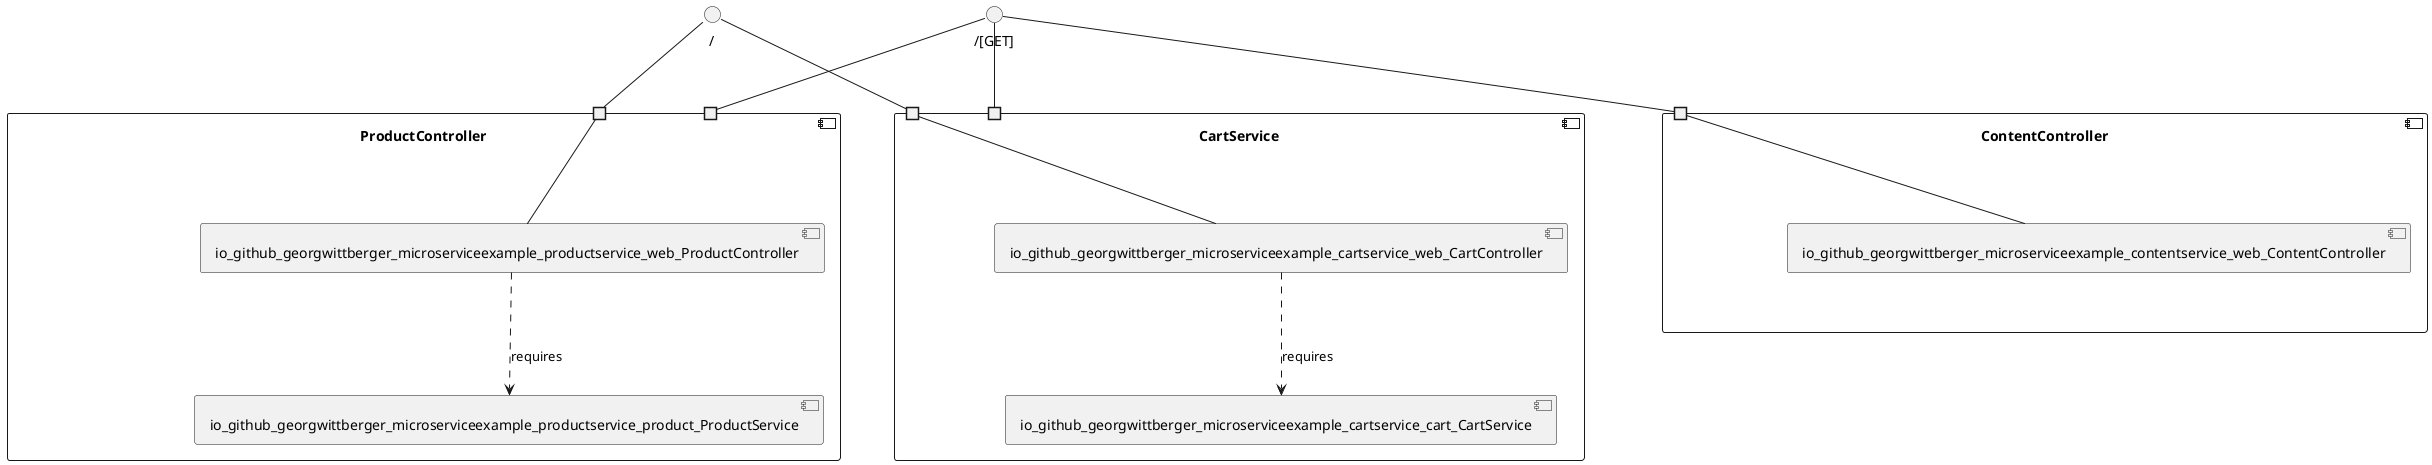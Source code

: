 @startuml
skinparam fixCircleLabelOverlapping true
component "CartService\n\n\n\n\n\n" {
[io_github_georgwittberger_microserviceexample_cartservice_cart_CartService]
[io_github_georgwittberger_microserviceexample_cartservice_web_CartController]
portin " " as CartService.requires.__GET_
portin " " as CartService.requires._
[io_github_georgwittberger_microserviceexample_cartservice_web_CartController]..>[io_github_georgwittberger_microserviceexample_cartservice_cart_CartService] : requires
"CartService.requires._"--[io_github_georgwittberger_microserviceexample_cartservice_web_CartController]
}
interface "/" as interface._
interface._--"CartService.requires._"
interface "/[GET]" as interface.__GET_
interface.__GET_--"CartService.requires.__GET_"
component "ContentController\n\n\n\n\n\n" {
[io_github_georgwittberger_microserviceexample_contentservice_web_ContentController]
portin " " as ContentController.requires.__GET_
"ContentController.requires.__GET_"--[io_github_georgwittberger_microserviceexample_contentservice_web_ContentController]
}
interface "/[GET]" as interface.__GET_
interface.__GET_--"ContentController.requires.__GET_"
component "ProductController\n\n\n\n\n\n" {
[io_github_georgwittberger_microserviceexample_productservice_product_ProductService]
[io_github_georgwittberger_microserviceexample_productservice_web_ProductController]
portin " " as ProductController.requires.__GET_
portin " " as ProductController.requires._
[io_github_georgwittberger_microserviceexample_productservice_web_ProductController]..>[io_github_georgwittberger_microserviceexample_productservice_product_ProductService] : requires
"ProductController.requires._"--[io_github_georgwittberger_microserviceexample_productservice_web_ProductController]
}
interface "/" as interface._
interface._--"ProductController.requires._"
interface "/[GET]" as interface.__GET_
interface.__GET_--"ProductController.requires.__GET_"

@enduml

